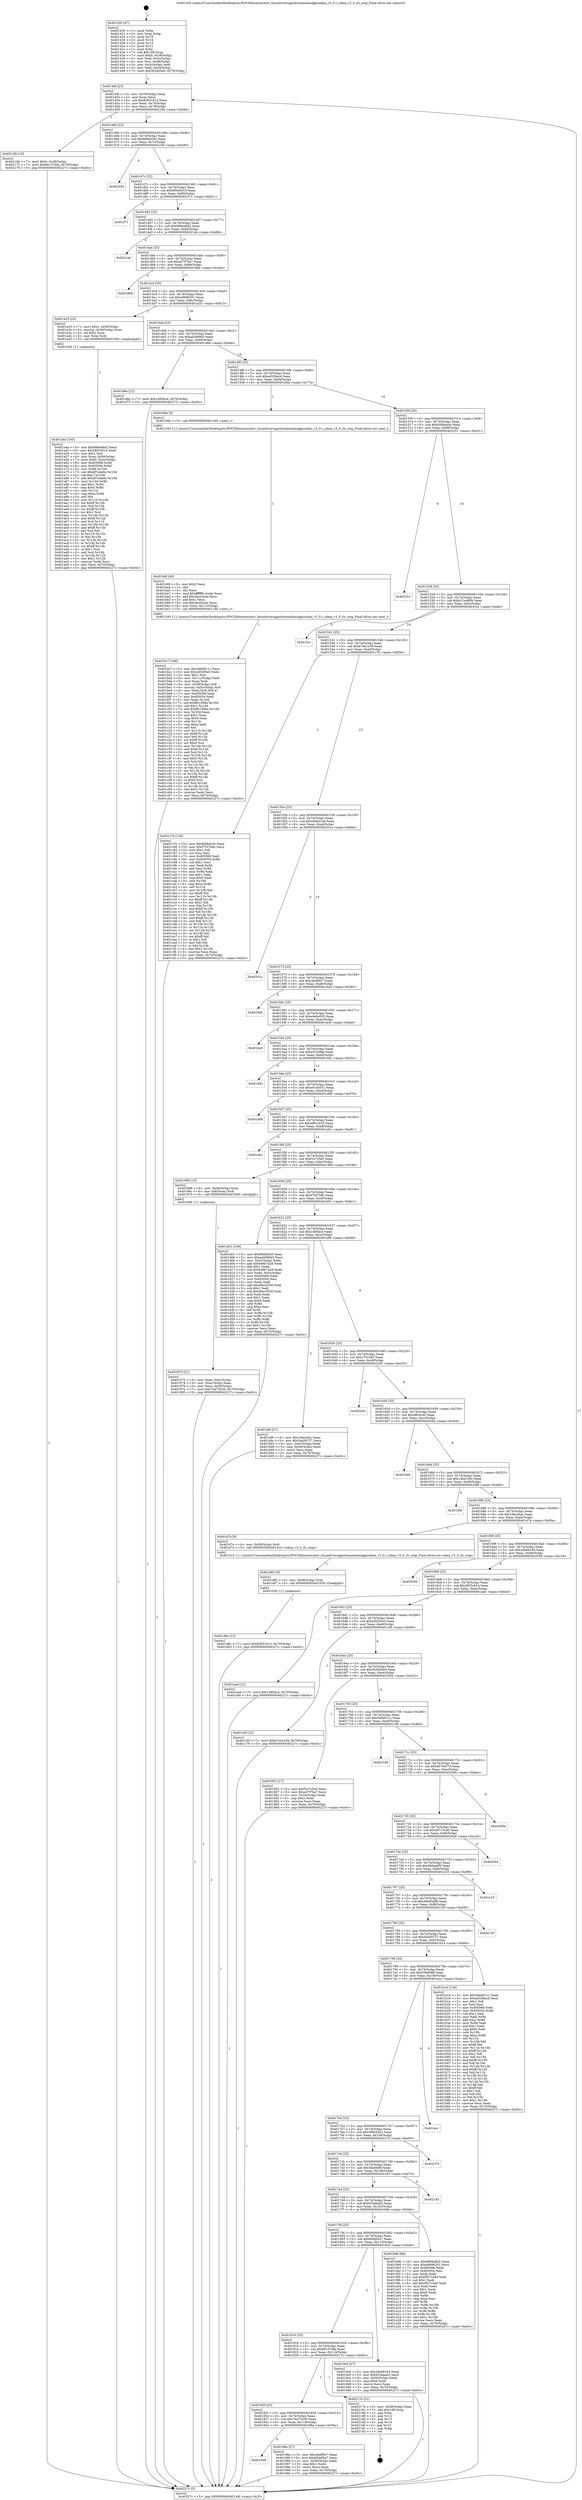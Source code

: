 digraph "0x401420" {
  label = "0x401420 (/mnt/c/Users/mathe/Desktop/tcc/POCII/binaries/extr_linuxdriversgpudrmamdamdgpusdma_v3_0.c_sdma_v3_0_rlc_stop_Final-ollvm.out::main(0))"
  labelloc = "t"
  node[shape=record]

  Entry [label="",width=0.3,height=0.3,shape=circle,fillcolor=black,style=filled]
  "0x40144f" [label="{
     0x40144f [23]\l
     | [instrs]\l
     &nbsp;&nbsp;0x40144f \<+3\>: mov -0x70(%rbp),%eax\l
     &nbsp;&nbsp;0x401452 \<+2\>: mov %eax,%ecx\l
     &nbsp;&nbsp;0x401454 \<+6\>: sub $0x82831612,%ecx\l
     &nbsp;&nbsp;0x40145a \<+3\>: mov %eax,-0x74(%rbp)\l
     &nbsp;&nbsp;0x40145d \<+3\>: mov %ecx,-0x78(%rbp)\l
     &nbsp;&nbsp;0x401460 \<+6\>: je 000000000040216b \<main+0xd4b\>\l
  }"]
  "0x40216b" [label="{
     0x40216b [19]\l
     | [instrs]\l
     &nbsp;&nbsp;0x40216b \<+7\>: movl $0x0,-0x38(%rbp)\l
     &nbsp;&nbsp;0x402172 \<+7\>: movl $0x66157bfa,-0x70(%rbp)\l
     &nbsp;&nbsp;0x402179 \<+5\>: jmp 000000000040227c \<main+0xe5c\>\l
  }"]
  "0x401466" [label="{
     0x401466 [22]\l
     | [instrs]\l
     &nbsp;&nbsp;0x401466 \<+5\>: jmp 000000000040146b \<main+0x4b\>\l
     &nbsp;&nbsp;0x40146b \<+3\>: mov -0x74(%rbp),%eax\l
     &nbsp;&nbsp;0x40146e \<+5\>: sub $0x8f48a545,%eax\l
     &nbsp;&nbsp;0x401473 \<+3\>: mov %eax,-0x7c(%rbp)\l
     &nbsp;&nbsp;0x401476 \<+6\>: je 0000000000402226 \<main+0xe06\>\l
  }"]
  Exit [label="",width=0.3,height=0.3,shape=circle,fillcolor=black,style=filled,peripheries=2]
  "0x402226" [label="{
     0x402226\l
  }", style=dashed]
  "0x40147c" [label="{
     0x40147c [22]\l
     | [instrs]\l
     &nbsp;&nbsp;0x40147c \<+5\>: jmp 0000000000401481 \<main+0x61\>\l
     &nbsp;&nbsp;0x401481 \<+3\>: mov -0x74(%rbp),%eax\l
     &nbsp;&nbsp;0x401484 \<+5\>: sub $0x900e6419,%eax\l
     &nbsp;&nbsp;0x401489 \<+3\>: mov %eax,-0x80(%rbp)\l
     &nbsp;&nbsp;0x40148c \<+6\>: je 0000000000401f71 \<main+0xb51\>\l
  }"]
  "0x401d8c" [label="{
     0x401d8c [12]\l
     | [instrs]\l
     &nbsp;&nbsp;0x401d8c \<+7\>: movl $0x82831612,-0x70(%rbp)\l
     &nbsp;&nbsp;0x401d93 \<+5\>: jmp 000000000040227c \<main+0xe5c\>\l
  }"]
  "0x401f71" [label="{
     0x401f71\l
  }", style=dashed]
  "0x401492" [label="{
     0x401492 [25]\l
     | [instrs]\l
     &nbsp;&nbsp;0x401492 \<+5\>: jmp 0000000000401497 \<main+0x77\>\l
     &nbsp;&nbsp;0x401497 \<+3\>: mov -0x74(%rbp),%eax\l
     &nbsp;&nbsp;0x40149a \<+5\>: sub $0x9984a8d2,%eax\l
     &nbsp;&nbsp;0x40149f \<+6\>: mov %eax,-0x84(%rbp)\l
     &nbsp;&nbsp;0x4014a5 \<+6\>: je 00000000004021ab \<main+0xd8b\>\l
  }"]
  "0x401d83" [label="{
     0x401d83 [9]\l
     | [instrs]\l
     &nbsp;&nbsp;0x401d83 \<+4\>: mov -0x58(%rbp),%rdi\l
     &nbsp;&nbsp;0x401d87 \<+5\>: call 0000000000401030 \<free@plt\>\l
     | [calls]\l
     &nbsp;&nbsp;0x401030 \{1\} (unknown)\l
  }"]
  "0x4021ab" [label="{
     0x4021ab\l
  }", style=dashed]
  "0x4014ab" [label="{
     0x4014ab [25]\l
     | [instrs]\l
     &nbsp;&nbsp;0x4014ab \<+5\>: jmp 00000000004014b0 \<main+0x90\>\l
     &nbsp;&nbsp;0x4014b0 \<+3\>: mov -0x74(%rbp),%eax\l
     &nbsp;&nbsp;0x4014b3 \<+5\>: sub $0xa37f7ba7,%eax\l
     &nbsp;&nbsp;0x4014b8 \<+6\>: mov %eax,-0x88(%rbp)\l
     &nbsp;&nbsp;0x4014be \<+6\>: je 000000000040186d \<main+0x44d\>\l
  }"]
  "0x401bc7" [label="{
     0x401bc7 [168]\l
     | [instrs]\l
     &nbsp;&nbsp;0x401bc7 \<+5\>: mov $0x3b8d011c,%ecx\l
     &nbsp;&nbsp;0x401bcc \<+5\>: mov $0x2d52f5e0,%edx\l
     &nbsp;&nbsp;0x401bd1 \<+3\>: mov $0x1,%sil\l
     &nbsp;&nbsp;0x401bd4 \<+6\>: mov -0x11c(%rbp),%edi\l
     &nbsp;&nbsp;0x401bda \<+3\>: imul %eax,%edi\l
     &nbsp;&nbsp;0x401bdd \<+4\>: mov -0x58(%rbp),%r8\l
     &nbsp;&nbsp;0x401be1 \<+4\>: movslq -0x5c(%rbp),%r9\l
     &nbsp;&nbsp;0x401be5 \<+4\>: mov %edi,(%r8,%r9,4)\l
     &nbsp;&nbsp;0x401be9 \<+7\>: mov 0x405068,%eax\l
     &nbsp;&nbsp;0x401bf0 \<+7\>: mov 0x405054,%edi\l
     &nbsp;&nbsp;0x401bf7 \<+3\>: mov %eax,%r10d\l
     &nbsp;&nbsp;0x401bfa \<+7\>: sub $0xffc1596a,%r10d\l
     &nbsp;&nbsp;0x401c01 \<+4\>: sub $0x1,%r10d\l
     &nbsp;&nbsp;0x401c05 \<+7\>: add $0xffc1596a,%r10d\l
     &nbsp;&nbsp;0x401c0c \<+4\>: imul %r10d,%eax\l
     &nbsp;&nbsp;0x401c10 \<+3\>: and $0x1,%eax\l
     &nbsp;&nbsp;0x401c13 \<+3\>: cmp $0x0,%eax\l
     &nbsp;&nbsp;0x401c16 \<+4\>: sete %r11b\l
     &nbsp;&nbsp;0x401c1a \<+3\>: cmp $0xa,%edi\l
     &nbsp;&nbsp;0x401c1d \<+3\>: setl %bl\l
     &nbsp;&nbsp;0x401c20 \<+3\>: mov %r11b,%r14b\l
     &nbsp;&nbsp;0x401c23 \<+4\>: xor $0xff,%r14b\l
     &nbsp;&nbsp;0x401c27 \<+3\>: mov %bl,%r15b\l
     &nbsp;&nbsp;0x401c2a \<+4\>: xor $0xff,%r15b\l
     &nbsp;&nbsp;0x401c2e \<+4\>: xor $0x0,%sil\l
     &nbsp;&nbsp;0x401c32 \<+3\>: mov %r14b,%r12b\l
     &nbsp;&nbsp;0x401c35 \<+4\>: and $0x0,%r12b\l
     &nbsp;&nbsp;0x401c39 \<+3\>: and %sil,%r11b\l
     &nbsp;&nbsp;0x401c3c \<+3\>: mov %r15b,%r13b\l
     &nbsp;&nbsp;0x401c3f \<+4\>: and $0x0,%r13b\l
     &nbsp;&nbsp;0x401c43 \<+3\>: and %sil,%bl\l
     &nbsp;&nbsp;0x401c46 \<+3\>: or %r11b,%r12b\l
     &nbsp;&nbsp;0x401c49 \<+3\>: or %bl,%r13b\l
     &nbsp;&nbsp;0x401c4c \<+3\>: xor %r13b,%r12b\l
     &nbsp;&nbsp;0x401c4f \<+3\>: or %r15b,%r14b\l
     &nbsp;&nbsp;0x401c52 \<+4\>: xor $0xff,%r14b\l
     &nbsp;&nbsp;0x401c56 \<+4\>: or $0x0,%sil\l
     &nbsp;&nbsp;0x401c5a \<+3\>: and %sil,%r14b\l
     &nbsp;&nbsp;0x401c5d \<+3\>: or %r14b,%r12b\l
     &nbsp;&nbsp;0x401c60 \<+4\>: test $0x1,%r12b\l
     &nbsp;&nbsp;0x401c64 \<+3\>: cmovne %edx,%ecx\l
     &nbsp;&nbsp;0x401c67 \<+3\>: mov %ecx,-0x70(%rbp)\l
     &nbsp;&nbsp;0x401c6a \<+5\>: jmp 000000000040227c \<main+0xe5c\>\l
  }"]
  "0x40186d" [label="{
     0x40186d\l
  }", style=dashed]
  "0x4014c4" [label="{
     0x4014c4 [25]\l
     | [instrs]\l
     &nbsp;&nbsp;0x4014c4 \<+5\>: jmp 00000000004014c9 \<main+0xa9\>\l
     &nbsp;&nbsp;0x4014c9 \<+3\>: mov -0x74(%rbp),%eax\l
     &nbsp;&nbsp;0x4014cc \<+5\>: sub $0xa9696201,%eax\l
     &nbsp;&nbsp;0x4014d1 \<+6\>: mov %eax,-0x8c(%rbp)\l
     &nbsp;&nbsp;0x4014d7 \<+6\>: je 0000000000401a33 \<main+0x613\>\l
  }"]
  "0x401b9f" [label="{
     0x401b9f [40]\l
     | [instrs]\l
     &nbsp;&nbsp;0x401b9f \<+5\>: mov $0x2,%ecx\l
     &nbsp;&nbsp;0x401ba4 \<+1\>: cltd\l
     &nbsp;&nbsp;0x401ba5 \<+2\>: idiv %ecx\l
     &nbsp;&nbsp;0x401ba7 \<+6\>: imul $0xfffffffe,%edx,%ecx\l
     &nbsp;&nbsp;0x401bad \<+6\>: add $0x3ece3a3a,%ecx\l
     &nbsp;&nbsp;0x401bb3 \<+3\>: add $0x1,%ecx\l
     &nbsp;&nbsp;0x401bb6 \<+6\>: sub $0x3ece3a3a,%ecx\l
     &nbsp;&nbsp;0x401bbc \<+6\>: mov %ecx,-0x11c(%rbp)\l
     &nbsp;&nbsp;0x401bc2 \<+5\>: call 0000000000401160 \<next_i\>\l
     | [calls]\l
     &nbsp;&nbsp;0x401160 \{1\} (/mnt/c/Users/mathe/Desktop/tcc/POCII/binaries/extr_linuxdriversgpudrmamdamdgpusdma_v3_0.c_sdma_v3_0_rlc_stop_Final-ollvm.out::next_i)\l
  }"]
  "0x401a33" [label="{
     0x401a33 [23]\l
     | [instrs]\l
     &nbsp;&nbsp;0x401a33 \<+7\>: movl $0x1,-0x50(%rbp)\l
     &nbsp;&nbsp;0x401a3a \<+4\>: movslq -0x50(%rbp),%rax\l
     &nbsp;&nbsp;0x401a3e \<+4\>: shl $0x2,%rax\l
     &nbsp;&nbsp;0x401a42 \<+3\>: mov %rax,%rdi\l
     &nbsp;&nbsp;0x401a45 \<+5\>: call 0000000000401050 \<malloc@plt\>\l
     | [calls]\l
     &nbsp;&nbsp;0x401050 \{1\} (unknown)\l
  }"]
  "0x4014dd" [label="{
     0x4014dd [25]\l
     | [instrs]\l
     &nbsp;&nbsp;0x4014dd \<+5\>: jmp 00000000004014e2 \<main+0xc2\>\l
     &nbsp;&nbsp;0x4014e2 \<+3\>: mov -0x74(%rbp),%eax\l
     &nbsp;&nbsp;0x4014e5 \<+5\>: sub $0xaa5069d3,%eax\l
     &nbsp;&nbsp;0x4014ea \<+6\>: mov %eax,-0x90(%rbp)\l
     &nbsp;&nbsp;0x4014f0 \<+6\>: je 0000000000401d6e \<main+0x94e\>\l
  }"]
  "0x401a4a" [label="{
     0x401a4a [163]\l
     | [instrs]\l
     &nbsp;&nbsp;0x401a4a \<+5\>: mov $0x9984a8d2,%ecx\l
     &nbsp;&nbsp;0x401a4f \<+5\>: mov $0x2855c614,%edx\l
     &nbsp;&nbsp;0x401a54 \<+3\>: mov $0x1,%sil\l
     &nbsp;&nbsp;0x401a57 \<+4\>: mov %rax,-0x58(%rbp)\l
     &nbsp;&nbsp;0x401a5b \<+7\>: movl $0x0,-0x5c(%rbp)\l
     &nbsp;&nbsp;0x401a62 \<+8\>: mov 0x405068,%r8d\l
     &nbsp;&nbsp;0x401a6a \<+8\>: mov 0x405054,%r9d\l
     &nbsp;&nbsp;0x401a72 \<+3\>: mov %r8d,%r10d\l
     &nbsp;&nbsp;0x401a75 \<+7\>: sub $0xdf7eda9e,%r10d\l
     &nbsp;&nbsp;0x401a7c \<+4\>: sub $0x1,%r10d\l
     &nbsp;&nbsp;0x401a80 \<+7\>: add $0xdf7eda9e,%r10d\l
     &nbsp;&nbsp;0x401a87 \<+4\>: imul %r10d,%r8d\l
     &nbsp;&nbsp;0x401a8b \<+4\>: and $0x1,%r8d\l
     &nbsp;&nbsp;0x401a8f \<+4\>: cmp $0x0,%r8d\l
     &nbsp;&nbsp;0x401a93 \<+4\>: sete %r11b\l
     &nbsp;&nbsp;0x401a97 \<+4\>: cmp $0xa,%r9d\l
     &nbsp;&nbsp;0x401a9b \<+3\>: setl %bl\l
     &nbsp;&nbsp;0x401a9e \<+3\>: mov %r11b,%r14b\l
     &nbsp;&nbsp;0x401aa1 \<+4\>: xor $0xff,%r14b\l
     &nbsp;&nbsp;0x401aa5 \<+3\>: mov %bl,%r15b\l
     &nbsp;&nbsp;0x401aa8 \<+4\>: xor $0xff,%r15b\l
     &nbsp;&nbsp;0x401aac \<+4\>: xor $0x1,%sil\l
     &nbsp;&nbsp;0x401ab0 \<+3\>: mov %r14b,%r12b\l
     &nbsp;&nbsp;0x401ab3 \<+4\>: and $0xff,%r12b\l
     &nbsp;&nbsp;0x401ab7 \<+3\>: and %sil,%r11b\l
     &nbsp;&nbsp;0x401aba \<+3\>: mov %r15b,%r13b\l
     &nbsp;&nbsp;0x401abd \<+4\>: and $0xff,%r13b\l
     &nbsp;&nbsp;0x401ac1 \<+3\>: and %sil,%bl\l
     &nbsp;&nbsp;0x401ac4 \<+3\>: or %r11b,%r12b\l
     &nbsp;&nbsp;0x401ac7 \<+3\>: or %bl,%r13b\l
     &nbsp;&nbsp;0x401aca \<+3\>: xor %r13b,%r12b\l
     &nbsp;&nbsp;0x401acd \<+3\>: or %r15b,%r14b\l
     &nbsp;&nbsp;0x401ad0 \<+4\>: xor $0xff,%r14b\l
     &nbsp;&nbsp;0x401ad4 \<+4\>: or $0x1,%sil\l
     &nbsp;&nbsp;0x401ad8 \<+3\>: and %sil,%r14b\l
     &nbsp;&nbsp;0x401adb \<+3\>: or %r14b,%r12b\l
     &nbsp;&nbsp;0x401ade \<+4\>: test $0x1,%r12b\l
     &nbsp;&nbsp;0x401ae2 \<+3\>: cmovne %edx,%ecx\l
     &nbsp;&nbsp;0x401ae5 \<+3\>: mov %ecx,-0x70(%rbp)\l
     &nbsp;&nbsp;0x401ae8 \<+5\>: jmp 000000000040227c \<main+0xe5c\>\l
  }"]
  "0x401d6e" [label="{
     0x401d6e [12]\l
     | [instrs]\l
     &nbsp;&nbsp;0x401d6e \<+7\>: movl $0x1495bc4,-0x70(%rbp)\l
     &nbsp;&nbsp;0x401d75 \<+5\>: jmp 000000000040227c \<main+0xe5c\>\l
  }"]
  "0x4014f6" [label="{
     0x4014f6 [25]\l
     | [instrs]\l
     &nbsp;&nbsp;0x4014f6 \<+5\>: jmp 00000000004014fb \<main+0xdb\>\l
     &nbsp;&nbsp;0x4014fb \<+3\>: mov -0x74(%rbp),%eax\l
     &nbsp;&nbsp;0x4014fe \<+5\>: sub $0xad328ecd,%eax\l
     &nbsp;&nbsp;0x401503 \<+6\>: mov %eax,-0x94(%rbp)\l
     &nbsp;&nbsp;0x401509 \<+6\>: je 0000000000401b9a \<main+0x77a\>\l
  }"]
  "0x401848" [label="{
     0x401848\l
  }", style=dashed]
  "0x401b9a" [label="{
     0x401b9a [5]\l
     | [instrs]\l
     &nbsp;&nbsp;0x401b9a \<+5\>: call 0000000000401160 \<next_i\>\l
     | [calls]\l
     &nbsp;&nbsp;0x401160 \{1\} (/mnt/c/Users/mathe/Desktop/tcc/POCII/binaries/extr_linuxdriversgpudrmamdamdgpusdma_v3_0.c_sdma_v3_0_rlc_stop_Final-ollvm.out::next_i)\l
  }"]
  "0x40150f" [label="{
     0x40150f [25]\l
     | [instrs]\l
     &nbsp;&nbsp;0x40150f \<+5\>: jmp 0000000000401514 \<main+0xf4\>\l
     &nbsp;&nbsp;0x401514 \<+3\>: mov -0x74(%rbp),%eax\l
     &nbsp;&nbsp;0x401517 \<+5\>: sub $0xb098a4da,%eax\l
     &nbsp;&nbsp;0x40151c \<+6\>: mov %eax,-0x98(%rbp)\l
     &nbsp;&nbsp;0x401522 \<+6\>: je 0000000000402251 \<main+0xe31\>\l
  }"]
  "0x40198a" [label="{
     0x40198a [27]\l
     | [instrs]\l
     &nbsp;&nbsp;0x40198a \<+5\>: mov $0xcbe8f9c7,%eax\l
     &nbsp;&nbsp;0x40198f \<+5\>: mov $0x65ddf2a7,%ecx\l
     &nbsp;&nbsp;0x401994 \<+3\>: mov -0x30(%rbp),%edx\l
     &nbsp;&nbsp;0x401997 \<+3\>: cmp $0x1,%edx\l
     &nbsp;&nbsp;0x40199a \<+3\>: cmovl %ecx,%eax\l
     &nbsp;&nbsp;0x40199d \<+3\>: mov %eax,-0x70(%rbp)\l
     &nbsp;&nbsp;0x4019a0 \<+5\>: jmp 000000000040227c \<main+0xe5c\>\l
  }"]
  "0x402251" [label="{
     0x402251\l
  }", style=dashed]
  "0x401528" [label="{
     0x401528 [25]\l
     | [instrs]\l
     &nbsp;&nbsp;0x401528 \<+5\>: jmp 000000000040152d \<main+0x10d\>\l
     &nbsp;&nbsp;0x40152d \<+3\>: mov -0x74(%rbp),%eax\l
     &nbsp;&nbsp;0x401530 \<+5\>: sub $0xb11ed80b,%eax\l
     &nbsp;&nbsp;0x401535 \<+6\>: mov %eax,-0x9c(%rbp)\l
     &nbsp;&nbsp;0x40153b \<+6\>: je 0000000000401f1e \<main+0xafe\>\l
  }"]
  "0x40182f" [label="{
     0x40182f [25]\l
     | [instrs]\l
     &nbsp;&nbsp;0x40182f \<+5\>: jmp 0000000000401834 \<main+0x414\>\l
     &nbsp;&nbsp;0x401834 \<+3\>: mov -0x74(%rbp),%eax\l
     &nbsp;&nbsp;0x401837 \<+5\>: sub $0x7bd75430,%eax\l
     &nbsp;&nbsp;0x40183c \<+6\>: mov %eax,-0x118(%rbp)\l
     &nbsp;&nbsp;0x401842 \<+6\>: je 000000000040198a \<main+0x56a\>\l
  }"]
  "0x401f1e" [label="{
     0x401f1e\l
  }", style=dashed]
  "0x401541" [label="{
     0x401541 [25]\l
     | [instrs]\l
     &nbsp;&nbsp;0x401541 \<+5\>: jmp 0000000000401546 \<main+0x126\>\l
     &nbsp;&nbsp;0x401546 \<+3\>: mov -0x74(%rbp),%eax\l
     &nbsp;&nbsp;0x401549 \<+5\>: sub $0xb7ee1e39,%eax\l
     &nbsp;&nbsp;0x40154e \<+6\>: mov %eax,-0xa0(%rbp)\l
     &nbsp;&nbsp;0x401554 \<+6\>: je 0000000000401c7b \<main+0x85b\>\l
  }"]
  "0x40217e" [label="{
     0x40217e [21]\l
     | [instrs]\l
     &nbsp;&nbsp;0x40217e \<+3\>: mov -0x38(%rbp),%eax\l
     &nbsp;&nbsp;0x402181 \<+7\>: add $0x108,%rsp\l
     &nbsp;&nbsp;0x402188 \<+1\>: pop %rbx\l
     &nbsp;&nbsp;0x402189 \<+2\>: pop %r12\l
     &nbsp;&nbsp;0x40218b \<+2\>: pop %r13\l
     &nbsp;&nbsp;0x40218d \<+2\>: pop %r14\l
     &nbsp;&nbsp;0x40218f \<+2\>: pop %r15\l
     &nbsp;&nbsp;0x402191 \<+1\>: pop %rbp\l
     &nbsp;&nbsp;0x402192 \<+1\>: ret\l
  }"]
  "0x401c7b" [label="{
     0x401c7b [134]\l
     | [instrs]\l
     &nbsp;&nbsp;0x401c7b \<+5\>: mov $0x8f48a545,%eax\l
     &nbsp;&nbsp;0x401c80 \<+5\>: mov $0xf7557b8c,%ecx\l
     &nbsp;&nbsp;0x401c85 \<+2\>: mov $0x1,%dl\l
     &nbsp;&nbsp;0x401c87 \<+2\>: xor %esi,%esi\l
     &nbsp;&nbsp;0x401c89 \<+7\>: mov 0x405068,%edi\l
     &nbsp;&nbsp;0x401c90 \<+8\>: mov 0x405054,%r8d\l
     &nbsp;&nbsp;0x401c98 \<+3\>: sub $0x1,%esi\l
     &nbsp;&nbsp;0x401c9b \<+3\>: mov %edi,%r9d\l
     &nbsp;&nbsp;0x401c9e \<+3\>: add %esi,%r9d\l
     &nbsp;&nbsp;0x401ca1 \<+4\>: imul %r9d,%edi\l
     &nbsp;&nbsp;0x401ca5 \<+3\>: and $0x1,%edi\l
     &nbsp;&nbsp;0x401ca8 \<+3\>: cmp $0x0,%edi\l
     &nbsp;&nbsp;0x401cab \<+4\>: sete %r10b\l
     &nbsp;&nbsp;0x401caf \<+4\>: cmp $0xa,%r8d\l
     &nbsp;&nbsp;0x401cb3 \<+4\>: setl %r11b\l
     &nbsp;&nbsp;0x401cb7 \<+3\>: mov %r10b,%bl\l
     &nbsp;&nbsp;0x401cba \<+3\>: xor $0xff,%bl\l
     &nbsp;&nbsp;0x401cbd \<+3\>: mov %r11b,%r14b\l
     &nbsp;&nbsp;0x401cc0 \<+4\>: xor $0xff,%r14b\l
     &nbsp;&nbsp;0x401cc4 \<+3\>: xor $0x1,%dl\l
     &nbsp;&nbsp;0x401cc7 \<+3\>: mov %bl,%r15b\l
     &nbsp;&nbsp;0x401cca \<+4\>: and $0xff,%r15b\l
     &nbsp;&nbsp;0x401cce \<+3\>: and %dl,%r10b\l
     &nbsp;&nbsp;0x401cd1 \<+3\>: mov %r14b,%r12b\l
     &nbsp;&nbsp;0x401cd4 \<+4\>: and $0xff,%r12b\l
     &nbsp;&nbsp;0x401cd8 \<+3\>: and %dl,%r11b\l
     &nbsp;&nbsp;0x401cdb \<+3\>: or %r10b,%r15b\l
     &nbsp;&nbsp;0x401cde \<+3\>: or %r11b,%r12b\l
     &nbsp;&nbsp;0x401ce1 \<+3\>: xor %r12b,%r15b\l
     &nbsp;&nbsp;0x401ce4 \<+3\>: or %r14b,%bl\l
     &nbsp;&nbsp;0x401ce7 \<+3\>: xor $0xff,%bl\l
     &nbsp;&nbsp;0x401cea \<+3\>: or $0x1,%dl\l
     &nbsp;&nbsp;0x401ced \<+2\>: and %dl,%bl\l
     &nbsp;&nbsp;0x401cef \<+3\>: or %bl,%r15b\l
     &nbsp;&nbsp;0x401cf2 \<+4\>: test $0x1,%r15b\l
     &nbsp;&nbsp;0x401cf6 \<+3\>: cmovne %ecx,%eax\l
     &nbsp;&nbsp;0x401cf9 \<+3\>: mov %eax,-0x70(%rbp)\l
     &nbsp;&nbsp;0x401cfc \<+5\>: jmp 000000000040227c \<main+0xe5c\>\l
  }"]
  "0x40155a" [label="{
     0x40155a [25]\l
     | [instrs]\l
     &nbsp;&nbsp;0x40155a \<+5\>: jmp 000000000040155f \<main+0x13f\>\l
     &nbsp;&nbsp;0x40155f \<+3\>: mov -0x74(%rbp),%eax\l
     &nbsp;&nbsp;0x401562 \<+5\>: sub $0xcbde01ad,%eax\l
     &nbsp;&nbsp;0x401567 \<+6\>: mov %eax,-0xa4(%rbp)\l
     &nbsp;&nbsp;0x40156d \<+6\>: je 000000000040201a \<main+0xbfa\>\l
  }"]
  "0x401816" [label="{
     0x401816 [25]\l
     | [instrs]\l
     &nbsp;&nbsp;0x401816 \<+5\>: jmp 000000000040181b \<main+0x3fb\>\l
     &nbsp;&nbsp;0x40181b \<+3\>: mov -0x74(%rbp),%eax\l
     &nbsp;&nbsp;0x40181e \<+5\>: sub $0x66157bfa,%eax\l
     &nbsp;&nbsp;0x401823 \<+6\>: mov %eax,-0x114(%rbp)\l
     &nbsp;&nbsp;0x401829 \<+6\>: je 000000000040217e \<main+0xd5e\>\l
  }"]
  "0x40201a" [label="{
     0x40201a\l
  }", style=dashed]
  "0x401573" [label="{
     0x401573 [25]\l
     | [instrs]\l
     &nbsp;&nbsp;0x401573 \<+5\>: jmp 0000000000401578 \<main+0x158\>\l
     &nbsp;&nbsp;0x401578 \<+3\>: mov -0x74(%rbp),%eax\l
     &nbsp;&nbsp;0x40157b \<+5\>: sub $0xcbe8f9c7,%eax\l
     &nbsp;&nbsp;0x401580 \<+6\>: mov %eax,-0xa8(%rbp)\l
     &nbsp;&nbsp;0x401586 \<+6\>: je 00000000004019a5 \<main+0x585\>\l
  }"]
  "0x4019c0" [label="{
     0x4019c0 [27]\l
     | [instrs]\l
     &nbsp;&nbsp;0x4019c0 \<+5\>: mov $0x26e69164,%eax\l
     &nbsp;&nbsp;0x4019c5 \<+5\>: mov $0x633aba02,%ecx\l
     &nbsp;&nbsp;0x4019ca \<+3\>: mov -0x30(%rbp),%edx\l
     &nbsp;&nbsp;0x4019cd \<+3\>: cmp $0x0,%edx\l
     &nbsp;&nbsp;0x4019d0 \<+3\>: cmove %ecx,%eax\l
     &nbsp;&nbsp;0x4019d3 \<+3\>: mov %eax,-0x70(%rbp)\l
     &nbsp;&nbsp;0x4019d6 \<+5\>: jmp 000000000040227c \<main+0xe5c\>\l
  }"]
  "0x4019a5" [label="{
     0x4019a5\l
  }", style=dashed]
  "0x40158c" [label="{
     0x40158c [25]\l
     | [instrs]\l
     &nbsp;&nbsp;0x40158c \<+5\>: jmp 0000000000401591 \<main+0x171\>\l
     &nbsp;&nbsp;0x401591 \<+3\>: mov -0x74(%rbp),%eax\l
     &nbsp;&nbsp;0x401594 \<+5\>: sub $0xe4e6a525,%eax\l
     &nbsp;&nbsp;0x401599 \<+6\>: mov %eax,-0xac(%rbp)\l
     &nbsp;&nbsp;0x40159f \<+6\>: je 0000000000401dc6 \<main+0x9a6\>\l
  }"]
  "0x4017fd" [label="{
     0x4017fd [25]\l
     | [instrs]\l
     &nbsp;&nbsp;0x4017fd \<+5\>: jmp 0000000000401802 \<main+0x3e2\>\l
     &nbsp;&nbsp;0x401802 \<+3\>: mov -0x74(%rbp),%eax\l
     &nbsp;&nbsp;0x401805 \<+5\>: sub $0x65ddf2a7,%eax\l
     &nbsp;&nbsp;0x40180a \<+6\>: mov %eax,-0x110(%rbp)\l
     &nbsp;&nbsp;0x401810 \<+6\>: je 00000000004019c0 \<main+0x5a0\>\l
  }"]
  "0x401dc6" [label="{
     0x401dc6\l
  }", style=dashed]
  "0x4015a5" [label="{
     0x4015a5 [25]\l
     | [instrs]\l
     &nbsp;&nbsp;0x4015a5 \<+5\>: jmp 00000000004015aa \<main+0x18a\>\l
     &nbsp;&nbsp;0x4015aa \<+3\>: mov -0x74(%rbp),%eax\l
     &nbsp;&nbsp;0x4015ad \<+5\>: sub $0xe5233fab,%eax\l
     &nbsp;&nbsp;0x4015b2 \<+6\>: mov %eax,-0xb0(%rbp)\l
     &nbsp;&nbsp;0x4015b8 \<+6\>: je 000000000040195c \<main+0x53c\>\l
  }"]
  "0x4019db" [label="{
     0x4019db [88]\l
     | [instrs]\l
     &nbsp;&nbsp;0x4019db \<+5\>: mov $0x9984a8d2,%eax\l
     &nbsp;&nbsp;0x4019e0 \<+5\>: mov $0xa9696201,%ecx\l
     &nbsp;&nbsp;0x4019e5 \<+7\>: mov 0x405068,%edx\l
     &nbsp;&nbsp;0x4019ec \<+7\>: mov 0x405054,%esi\l
     &nbsp;&nbsp;0x4019f3 \<+2\>: mov %edx,%edi\l
     &nbsp;&nbsp;0x4019f5 \<+6\>: sub $0x9f27c440,%edi\l
     &nbsp;&nbsp;0x4019fb \<+3\>: sub $0x1,%edi\l
     &nbsp;&nbsp;0x4019fe \<+6\>: add $0x9f27c440,%edi\l
     &nbsp;&nbsp;0x401a04 \<+3\>: imul %edi,%edx\l
     &nbsp;&nbsp;0x401a07 \<+3\>: and $0x1,%edx\l
     &nbsp;&nbsp;0x401a0a \<+3\>: cmp $0x0,%edx\l
     &nbsp;&nbsp;0x401a0d \<+4\>: sete %r8b\l
     &nbsp;&nbsp;0x401a11 \<+3\>: cmp $0xa,%esi\l
     &nbsp;&nbsp;0x401a14 \<+4\>: setl %r9b\l
     &nbsp;&nbsp;0x401a18 \<+3\>: mov %r8b,%r10b\l
     &nbsp;&nbsp;0x401a1b \<+3\>: and %r9b,%r10b\l
     &nbsp;&nbsp;0x401a1e \<+3\>: xor %r9b,%r8b\l
     &nbsp;&nbsp;0x401a21 \<+3\>: or %r8b,%r10b\l
     &nbsp;&nbsp;0x401a24 \<+4\>: test $0x1,%r10b\l
     &nbsp;&nbsp;0x401a28 \<+3\>: cmovne %ecx,%eax\l
     &nbsp;&nbsp;0x401a2b \<+3\>: mov %eax,-0x70(%rbp)\l
     &nbsp;&nbsp;0x401a2e \<+5\>: jmp 000000000040227c \<main+0xe5c\>\l
  }"]
  "0x40195c" [label="{
     0x40195c\l
  }", style=dashed]
  "0x4015be" [label="{
     0x4015be [25]\l
     | [instrs]\l
     &nbsp;&nbsp;0x4015be \<+5\>: jmp 00000000004015c3 \<main+0x1a3\>\l
     &nbsp;&nbsp;0x4015c3 \<+3\>: mov -0x74(%rbp),%eax\l
     &nbsp;&nbsp;0x4015c6 \<+5\>: sub $0xe61e0551,%eax\l
     &nbsp;&nbsp;0x4015cb \<+6\>: mov %eax,-0xb4(%rbp)\l
     &nbsp;&nbsp;0x4015d1 \<+6\>: je 0000000000401d98 \<main+0x978\>\l
  }"]
  "0x4017e4" [label="{
     0x4017e4 [25]\l
     | [instrs]\l
     &nbsp;&nbsp;0x4017e4 \<+5\>: jmp 00000000004017e9 \<main+0x3c9\>\l
     &nbsp;&nbsp;0x4017e9 \<+3\>: mov -0x74(%rbp),%eax\l
     &nbsp;&nbsp;0x4017ec \<+5\>: sub $0x633aba02,%eax\l
     &nbsp;&nbsp;0x4017f1 \<+6\>: mov %eax,-0x10c(%rbp)\l
     &nbsp;&nbsp;0x4017f7 \<+6\>: je 00000000004019db \<main+0x5bb\>\l
  }"]
  "0x401d98" [label="{
     0x401d98\l
  }", style=dashed]
  "0x4015d7" [label="{
     0x4015d7 [25]\l
     | [instrs]\l
     &nbsp;&nbsp;0x4015d7 \<+5\>: jmp 00000000004015dc \<main+0x1bc\>\l
     &nbsp;&nbsp;0x4015dc \<+3\>: mov -0x74(%rbp),%eax\l
     &nbsp;&nbsp;0x4015df \<+5\>: sub $0xe981c016,%eax\l
     &nbsp;&nbsp;0x4015e4 \<+6\>: mov %eax,-0xb8(%rbp)\l
     &nbsp;&nbsp;0x4015ea \<+6\>: je 0000000000401eb1 \<main+0xa91\>\l
  }"]
  "0x402193" [label="{
     0x402193\l
  }", style=dashed]
  "0x401eb1" [label="{
     0x401eb1\l
  }", style=dashed]
  "0x4015f0" [label="{
     0x4015f0 [25]\l
     | [instrs]\l
     &nbsp;&nbsp;0x4015f0 \<+5\>: jmp 00000000004015f5 \<main+0x1d5\>\l
     &nbsp;&nbsp;0x4015f5 \<+3\>: mov -0x74(%rbp),%eax\l
     &nbsp;&nbsp;0x4015f8 \<+5\>: sub $0xf1e7c5e3,%eax\l
     &nbsp;&nbsp;0x4015fd \<+6\>: mov %eax,-0xbc(%rbp)\l
     &nbsp;&nbsp;0x401603 \<+6\>: je 0000000000401968 \<main+0x548\>\l
  }"]
  "0x4017cb" [label="{
     0x4017cb [25]\l
     | [instrs]\l
     &nbsp;&nbsp;0x4017cb \<+5\>: jmp 00000000004017d0 \<main+0x3b0\>\l
     &nbsp;&nbsp;0x4017d0 \<+3\>: mov -0x74(%rbp),%eax\l
     &nbsp;&nbsp;0x4017d3 \<+5\>: sub $0x5fa4f468,%eax\l
     &nbsp;&nbsp;0x4017d8 \<+6\>: mov %eax,-0x108(%rbp)\l
     &nbsp;&nbsp;0x4017de \<+6\>: je 0000000000402193 \<main+0xd73\>\l
  }"]
  "0x401968" [label="{
     0x401968 [13]\l
     | [instrs]\l
     &nbsp;&nbsp;0x401968 \<+4\>: mov -0x48(%rbp),%rax\l
     &nbsp;&nbsp;0x40196c \<+4\>: mov 0x8(%rax),%rdi\l
     &nbsp;&nbsp;0x401970 \<+5\>: call 0000000000401060 \<atoi@plt\>\l
     | [calls]\l
     &nbsp;&nbsp;0x401060 \{1\} (unknown)\l
  }"]
  "0x401609" [label="{
     0x401609 [25]\l
     | [instrs]\l
     &nbsp;&nbsp;0x401609 \<+5\>: jmp 000000000040160e \<main+0x1ee\>\l
     &nbsp;&nbsp;0x40160e \<+3\>: mov -0x74(%rbp),%eax\l
     &nbsp;&nbsp;0x401611 \<+5\>: sub $0xf7557b8c,%eax\l
     &nbsp;&nbsp;0x401616 \<+6\>: mov %eax,-0xc0(%rbp)\l
     &nbsp;&nbsp;0x40161c \<+6\>: je 0000000000401d01 \<main+0x8e1\>\l
  }"]
  "0x402270" [label="{
     0x402270\l
  }", style=dashed]
  "0x401d01" [label="{
     0x401d01 [109]\l
     | [instrs]\l
     &nbsp;&nbsp;0x401d01 \<+5\>: mov $0x8f48a545,%eax\l
     &nbsp;&nbsp;0x401d06 \<+5\>: mov $0xaa5069d3,%ecx\l
     &nbsp;&nbsp;0x401d0b \<+3\>: mov -0x5c(%rbp),%edx\l
     &nbsp;&nbsp;0x401d0e \<+6\>: add $0x649b7a28,%edx\l
     &nbsp;&nbsp;0x401d14 \<+3\>: add $0x1,%edx\l
     &nbsp;&nbsp;0x401d17 \<+6\>: sub $0x649b7a28,%edx\l
     &nbsp;&nbsp;0x401d1d \<+3\>: mov %edx,-0x5c(%rbp)\l
     &nbsp;&nbsp;0x401d20 \<+7\>: mov 0x405068,%edx\l
     &nbsp;&nbsp;0x401d27 \<+7\>: mov 0x405054,%esi\l
     &nbsp;&nbsp;0x401d2e \<+2\>: mov %edx,%edi\l
     &nbsp;&nbsp;0x401d30 \<+6\>: add $0xd9ec5530,%edi\l
     &nbsp;&nbsp;0x401d36 \<+3\>: sub $0x1,%edi\l
     &nbsp;&nbsp;0x401d39 \<+6\>: sub $0xd9ec5530,%edi\l
     &nbsp;&nbsp;0x401d3f \<+3\>: imul %edi,%edx\l
     &nbsp;&nbsp;0x401d42 \<+3\>: and $0x1,%edx\l
     &nbsp;&nbsp;0x401d45 \<+3\>: cmp $0x0,%edx\l
     &nbsp;&nbsp;0x401d48 \<+4\>: sete %r8b\l
     &nbsp;&nbsp;0x401d4c \<+3\>: cmp $0xa,%esi\l
     &nbsp;&nbsp;0x401d4f \<+4\>: setl %r9b\l
     &nbsp;&nbsp;0x401d53 \<+3\>: mov %r8b,%r10b\l
     &nbsp;&nbsp;0x401d56 \<+3\>: and %r9b,%r10b\l
     &nbsp;&nbsp;0x401d59 \<+3\>: xor %r9b,%r8b\l
     &nbsp;&nbsp;0x401d5c \<+3\>: or %r8b,%r10b\l
     &nbsp;&nbsp;0x401d5f \<+4\>: test $0x1,%r10b\l
     &nbsp;&nbsp;0x401d63 \<+3\>: cmovne %ecx,%eax\l
     &nbsp;&nbsp;0x401d66 \<+3\>: mov %eax,-0x70(%rbp)\l
     &nbsp;&nbsp;0x401d69 \<+5\>: jmp 000000000040227c \<main+0xe5c\>\l
  }"]
  "0x401622" [label="{
     0x401622 [25]\l
     | [instrs]\l
     &nbsp;&nbsp;0x401622 \<+5\>: jmp 0000000000401627 \<main+0x207\>\l
     &nbsp;&nbsp;0x401627 \<+3\>: mov -0x74(%rbp),%eax\l
     &nbsp;&nbsp;0x40162a \<+5\>: sub $0x1495bc4,%eax\l
     &nbsp;&nbsp;0x40162f \<+6\>: mov %eax,-0xc4(%rbp)\l
     &nbsp;&nbsp;0x401635 \<+6\>: je 0000000000401af9 \<main+0x6d9\>\l
  }"]
  "0x4017b2" [label="{
     0x4017b2 [25]\l
     | [instrs]\l
     &nbsp;&nbsp;0x4017b2 \<+5\>: jmp 00000000004017b7 \<main+0x397\>\l
     &nbsp;&nbsp;0x4017b7 \<+3\>: mov -0x74(%rbp),%eax\l
     &nbsp;&nbsp;0x4017ba \<+5\>: sub $0x5992642c,%eax\l
     &nbsp;&nbsp;0x4017bf \<+6\>: mov %eax,-0x104(%rbp)\l
     &nbsp;&nbsp;0x4017c5 \<+6\>: je 0000000000402270 \<main+0xe50\>\l
  }"]
  "0x401af9" [label="{
     0x401af9 [27]\l
     | [instrs]\l
     &nbsp;&nbsp;0x401af9 \<+5\>: mov $0x19ace5ac,%eax\l
     &nbsp;&nbsp;0x401afe \<+5\>: mov $0x54a59727,%ecx\l
     &nbsp;&nbsp;0x401b03 \<+3\>: mov -0x5c(%rbp),%edx\l
     &nbsp;&nbsp;0x401b06 \<+3\>: cmp -0x50(%rbp),%edx\l
     &nbsp;&nbsp;0x401b09 \<+3\>: cmovl %ecx,%eax\l
     &nbsp;&nbsp;0x401b0c \<+3\>: mov %eax,-0x70(%rbp)\l
     &nbsp;&nbsp;0x401b0f \<+5\>: jmp 000000000040227c \<main+0xe5c\>\l
  }"]
  "0x40163b" [label="{
     0x40163b [25]\l
     | [instrs]\l
     &nbsp;&nbsp;0x40163b \<+5\>: jmp 0000000000401640 \<main+0x220\>\l
     &nbsp;&nbsp;0x401640 \<+3\>: mov -0x74(%rbp),%eax\l
     &nbsp;&nbsp;0x401643 \<+5\>: sub $0x27018d3,%eax\l
     &nbsp;&nbsp;0x401648 \<+6\>: mov %eax,-0xc8(%rbp)\l
     &nbsp;&nbsp;0x40164e \<+6\>: je 0000000000402245 \<main+0xe25\>\l
  }"]
  "0x401ecc" [label="{
     0x401ecc\l
  }", style=dashed]
  "0x402245" [label="{
     0x402245\l
  }", style=dashed]
  "0x401654" [label="{
     0x401654 [25]\l
     | [instrs]\l
     &nbsp;&nbsp;0x401654 \<+5\>: jmp 0000000000401659 \<main+0x239\>\l
     &nbsp;&nbsp;0x401659 \<+3\>: mov -0x74(%rbp),%eax\l
     &nbsp;&nbsp;0x40165c \<+5\>: sub $0xd804cd2,%eax\l
     &nbsp;&nbsp;0x401661 \<+6\>: mov %eax,-0xcc(%rbp)\l
     &nbsp;&nbsp;0x401667 \<+6\>: je 00000000004020d4 \<main+0xcb4\>\l
  }"]
  "0x401799" [label="{
     0x401799 [25]\l
     | [instrs]\l
     &nbsp;&nbsp;0x401799 \<+5\>: jmp 000000000040179e \<main+0x37e\>\l
     &nbsp;&nbsp;0x40179e \<+3\>: mov -0x74(%rbp),%eax\l
     &nbsp;&nbsp;0x4017a1 \<+5\>: sub $0x55fef088,%eax\l
     &nbsp;&nbsp;0x4017a6 \<+6\>: mov %eax,-0x100(%rbp)\l
     &nbsp;&nbsp;0x4017ac \<+6\>: je 0000000000401ecc \<main+0xaac\>\l
  }"]
  "0x4020d4" [label="{
     0x4020d4\l
  }", style=dashed]
  "0x40166d" [label="{
     0x40166d [25]\l
     | [instrs]\l
     &nbsp;&nbsp;0x40166d \<+5\>: jmp 0000000000401672 \<main+0x252\>\l
     &nbsp;&nbsp;0x401672 \<+3\>: mov -0x74(%rbp),%eax\l
     &nbsp;&nbsp;0x401675 \<+5\>: sub $0x14be150c,%eax\l
     &nbsp;&nbsp;0x40167a \<+6\>: mov %eax,-0xd0(%rbp)\l
     &nbsp;&nbsp;0x401680 \<+6\>: je 00000000004018fd \<main+0x4dd\>\l
  }"]
  "0x401b14" [label="{
     0x401b14 [134]\l
     | [instrs]\l
     &nbsp;&nbsp;0x401b14 \<+5\>: mov $0x3b8d011c,%eax\l
     &nbsp;&nbsp;0x401b19 \<+5\>: mov $0xad328ecd,%ecx\l
     &nbsp;&nbsp;0x401b1e \<+2\>: mov $0x1,%dl\l
     &nbsp;&nbsp;0x401b20 \<+2\>: xor %esi,%esi\l
     &nbsp;&nbsp;0x401b22 \<+7\>: mov 0x405068,%edi\l
     &nbsp;&nbsp;0x401b29 \<+8\>: mov 0x405054,%r8d\l
     &nbsp;&nbsp;0x401b31 \<+3\>: sub $0x1,%esi\l
     &nbsp;&nbsp;0x401b34 \<+3\>: mov %edi,%r9d\l
     &nbsp;&nbsp;0x401b37 \<+3\>: add %esi,%r9d\l
     &nbsp;&nbsp;0x401b3a \<+4\>: imul %r9d,%edi\l
     &nbsp;&nbsp;0x401b3e \<+3\>: and $0x1,%edi\l
     &nbsp;&nbsp;0x401b41 \<+3\>: cmp $0x0,%edi\l
     &nbsp;&nbsp;0x401b44 \<+4\>: sete %r10b\l
     &nbsp;&nbsp;0x401b48 \<+4\>: cmp $0xa,%r8d\l
     &nbsp;&nbsp;0x401b4c \<+4\>: setl %r11b\l
     &nbsp;&nbsp;0x401b50 \<+3\>: mov %r10b,%bl\l
     &nbsp;&nbsp;0x401b53 \<+3\>: xor $0xff,%bl\l
     &nbsp;&nbsp;0x401b56 \<+3\>: mov %r11b,%r14b\l
     &nbsp;&nbsp;0x401b59 \<+4\>: xor $0xff,%r14b\l
     &nbsp;&nbsp;0x401b5d \<+3\>: xor $0x1,%dl\l
     &nbsp;&nbsp;0x401b60 \<+3\>: mov %bl,%r15b\l
     &nbsp;&nbsp;0x401b63 \<+4\>: and $0xff,%r15b\l
     &nbsp;&nbsp;0x401b67 \<+3\>: and %dl,%r10b\l
     &nbsp;&nbsp;0x401b6a \<+3\>: mov %r14b,%r12b\l
     &nbsp;&nbsp;0x401b6d \<+4\>: and $0xff,%r12b\l
     &nbsp;&nbsp;0x401b71 \<+3\>: and %dl,%r11b\l
     &nbsp;&nbsp;0x401b74 \<+3\>: or %r10b,%r15b\l
     &nbsp;&nbsp;0x401b77 \<+3\>: or %r11b,%r12b\l
     &nbsp;&nbsp;0x401b7a \<+3\>: xor %r12b,%r15b\l
     &nbsp;&nbsp;0x401b7d \<+3\>: or %r14b,%bl\l
     &nbsp;&nbsp;0x401b80 \<+3\>: xor $0xff,%bl\l
     &nbsp;&nbsp;0x401b83 \<+3\>: or $0x1,%dl\l
     &nbsp;&nbsp;0x401b86 \<+2\>: and %dl,%bl\l
     &nbsp;&nbsp;0x401b88 \<+3\>: or %bl,%r15b\l
     &nbsp;&nbsp;0x401b8b \<+4\>: test $0x1,%r15b\l
     &nbsp;&nbsp;0x401b8f \<+3\>: cmovne %ecx,%eax\l
     &nbsp;&nbsp;0x401b92 \<+3\>: mov %eax,-0x70(%rbp)\l
     &nbsp;&nbsp;0x401b95 \<+5\>: jmp 000000000040227c \<main+0xe5c\>\l
  }"]
  "0x4018fd" [label="{
     0x4018fd\l
  }", style=dashed]
  "0x401686" [label="{
     0x401686 [25]\l
     | [instrs]\l
     &nbsp;&nbsp;0x401686 \<+5\>: jmp 000000000040168b \<main+0x26b\>\l
     &nbsp;&nbsp;0x40168b \<+3\>: mov -0x74(%rbp),%eax\l
     &nbsp;&nbsp;0x40168e \<+5\>: sub $0x19ace5ac,%eax\l
     &nbsp;&nbsp;0x401693 \<+6\>: mov %eax,-0xd4(%rbp)\l
     &nbsp;&nbsp;0x401699 \<+6\>: je 0000000000401d7a \<main+0x95a\>\l
  }"]
  "0x401780" [label="{
     0x401780 [25]\l
     | [instrs]\l
     &nbsp;&nbsp;0x401780 \<+5\>: jmp 0000000000401785 \<main+0x365\>\l
     &nbsp;&nbsp;0x401785 \<+3\>: mov -0x74(%rbp),%eax\l
     &nbsp;&nbsp;0x401788 \<+5\>: sub $0x54a59727,%eax\l
     &nbsp;&nbsp;0x40178d \<+6\>: mov %eax,-0xfc(%rbp)\l
     &nbsp;&nbsp;0x401793 \<+6\>: je 0000000000401b14 \<main+0x6f4\>\l
  }"]
  "0x401d7a" [label="{
     0x401d7a [9]\l
     | [instrs]\l
     &nbsp;&nbsp;0x401d7a \<+4\>: mov -0x58(%rbp),%rdi\l
     &nbsp;&nbsp;0x401d7e \<+5\>: call 0000000000401410 \<sdma_v3_0_rlc_stop\>\l
     | [calls]\l
     &nbsp;&nbsp;0x401410 \{1\} (/mnt/c/Users/mathe/Desktop/tcc/POCII/binaries/extr_linuxdriversgpudrmamdamdgpusdma_v3_0.c_sdma_v3_0_rlc_stop_Final-ollvm.out::sdma_v3_0_rlc_stop)\l
  }"]
  "0x40169f" [label="{
     0x40169f [25]\l
     | [instrs]\l
     &nbsp;&nbsp;0x40169f \<+5\>: jmp 00000000004016a4 \<main+0x284\>\l
     &nbsp;&nbsp;0x4016a4 \<+3\>: mov -0x74(%rbp),%eax\l
     &nbsp;&nbsp;0x4016a7 \<+5\>: sub $0x26e69164,%eax\l
     &nbsp;&nbsp;0x4016ac \<+6\>: mov %eax,-0xd8(%rbp)\l
     &nbsp;&nbsp;0x4016b2 \<+6\>: je 0000000000402038 \<main+0xc18\>\l
  }"]
  "0x40215f" [label="{
     0x40215f\l
  }", style=dashed]
  "0x402038" [label="{
     0x402038\l
  }", style=dashed]
  "0x4016b8" [label="{
     0x4016b8 [25]\l
     | [instrs]\l
     &nbsp;&nbsp;0x4016b8 \<+5\>: jmp 00000000004016bd \<main+0x29d\>\l
     &nbsp;&nbsp;0x4016bd \<+3\>: mov -0x74(%rbp),%eax\l
     &nbsp;&nbsp;0x4016c0 \<+5\>: sub $0x2855c614,%eax\l
     &nbsp;&nbsp;0x4016c5 \<+6\>: mov %eax,-0xdc(%rbp)\l
     &nbsp;&nbsp;0x4016cb \<+6\>: je 0000000000401aed \<main+0x6cd\>\l
  }"]
  "0x401767" [label="{
     0x401767 [25]\l
     | [instrs]\l
     &nbsp;&nbsp;0x401767 \<+5\>: jmp 000000000040176c \<main+0x34c\>\l
     &nbsp;&nbsp;0x40176c \<+3\>: mov -0x74(%rbp),%eax\l
     &nbsp;&nbsp;0x40176f \<+5\>: sub $0x49e00a98,%eax\l
     &nbsp;&nbsp;0x401774 \<+6\>: mov %eax,-0xf8(%rbp)\l
     &nbsp;&nbsp;0x40177a \<+6\>: je 000000000040215f \<main+0xd3f\>\l
  }"]
  "0x401aed" [label="{
     0x401aed [12]\l
     | [instrs]\l
     &nbsp;&nbsp;0x401aed \<+7\>: movl $0x1495bc4,-0x70(%rbp)\l
     &nbsp;&nbsp;0x401af4 \<+5\>: jmp 000000000040227c \<main+0xe5c\>\l
  }"]
  "0x4016d1" [label="{
     0x4016d1 [25]\l
     | [instrs]\l
     &nbsp;&nbsp;0x4016d1 \<+5\>: jmp 00000000004016d6 \<main+0x2b6\>\l
     &nbsp;&nbsp;0x4016d6 \<+3\>: mov -0x74(%rbp),%eax\l
     &nbsp;&nbsp;0x4016d9 \<+5\>: sub $0x2d52f5e0,%eax\l
     &nbsp;&nbsp;0x4016de \<+6\>: mov %eax,-0xe0(%rbp)\l
     &nbsp;&nbsp;0x4016e4 \<+6\>: je 0000000000401c6f \<main+0x84f\>\l
  }"]
  "0x401e19" [label="{
     0x401e19\l
  }", style=dashed]
  "0x401c6f" [label="{
     0x401c6f [12]\l
     | [instrs]\l
     &nbsp;&nbsp;0x401c6f \<+7\>: movl $0xb7ee1e39,-0x70(%rbp)\l
     &nbsp;&nbsp;0x401c76 \<+5\>: jmp 000000000040227c \<main+0xe5c\>\l
  }"]
  "0x4016ea" [label="{
     0x4016ea [25]\l
     | [instrs]\l
     &nbsp;&nbsp;0x4016ea \<+5\>: jmp 00000000004016ef \<main+0x2cf\>\l
     &nbsp;&nbsp;0x4016ef \<+3\>: mov -0x74(%rbp),%eax\l
     &nbsp;&nbsp;0x4016f2 \<+5\>: sub $0x3b3d20e0,%eax\l
     &nbsp;&nbsp;0x4016f7 \<+6\>: mov %eax,-0xe4(%rbp)\l
     &nbsp;&nbsp;0x4016fd \<+6\>: je 0000000000401852 \<main+0x432\>\l
  }"]
  "0x40174e" [label="{
     0x40174e [25]\l
     | [instrs]\l
     &nbsp;&nbsp;0x40174e \<+5\>: jmp 0000000000401753 \<main+0x333\>\l
     &nbsp;&nbsp;0x401753 \<+3\>: mov -0x74(%rbp),%eax\l
     &nbsp;&nbsp;0x401756 \<+5\>: sub $0x49daa9f5,%eax\l
     &nbsp;&nbsp;0x40175b \<+6\>: mov %eax,-0xf4(%rbp)\l
     &nbsp;&nbsp;0x401761 \<+6\>: je 0000000000401e19 \<main+0x9f9\>\l
  }"]
  "0x401852" [label="{
     0x401852 [27]\l
     | [instrs]\l
     &nbsp;&nbsp;0x401852 \<+5\>: mov $0xf1e7c5e3,%eax\l
     &nbsp;&nbsp;0x401857 \<+5\>: mov $0xa37f7ba7,%ecx\l
     &nbsp;&nbsp;0x40185c \<+3\>: mov -0x34(%rbp),%edx\l
     &nbsp;&nbsp;0x40185f \<+3\>: cmp $0x2,%edx\l
     &nbsp;&nbsp;0x401862 \<+3\>: cmovne %ecx,%eax\l
     &nbsp;&nbsp;0x401865 \<+3\>: mov %eax,-0x70(%rbp)\l
     &nbsp;&nbsp;0x401868 \<+5\>: jmp 000000000040227c \<main+0xe5c\>\l
  }"]
  "0x401703" [label="{
     0x401703 [25]\l
     | [instrs]\l
     &nbsp;&nbsp;0x401703 \<+5\>: jmp 0000000000401708 \<main+0x2e8\>\l
     &nbsp;&nbsp;0x401708 \<+3\>: mov -0x74(%rbp),%eax\l
     &nbsp;&nbsp;0x40170b \<+5\>: sub $0x3b8d011c,%eax\l
     &nbsp;&nbsp;0x401710 \<+6\>: mov %eax,-0xe8(%rbp)\l
     &nbsp;&nbsp;0x401716 \<+6\>: je 00000000004021d9 \<main+0xdb9\>\l
  }"]
  "0x40227c" [label="{
     0x40227c [5]\l
     | [instrs]\l
     &nbsp;&nbsp;0x40227c \<+5\>: jmp 000000000040144f \<main+0x2f\>\l
  }"]
  "0x401420" [label="{
     0x401420 [47]\l
     | [instrs]\l
     &nbsp;&nbsp;0x401420 \<+1\>: push %rbp\l
     &nbsp;&nbsp;0x401421 \<+3\>: mov %rsp,%rbp\l
     &nbsp;&nbsp;0x401424 \<+2\>: push %r15\l
     &nbsp;&nbsp;0x401426 \<+2\>: push %r14\l
     &nbsp;&nbsp;0x401428 \<+2\>: push %r13\l
     &nbsp;&nbsp;0x40142a \<+2\>: push %r12\l
     &nbsp;&nbsp;0x40142c \<+1\>: push %rbx\l
     &nbsp;&nbsp;0x40142d \<+7\>: sub $0x108,%rsp\l
     &nbsp;&nbsp;0x401434 \<+7\>: movl $0x0,-0x38(%rbp)\l
     &nbsp;&nbsp;0x40143b \<+3\>: mov %edi,-0x3c(%rbp)\l
     &nbsp;&nbsp;0x40143e \<+4\>: mov %rsi,-0x48(%rbp)\l
     &nbsp;&nbsp;0x401442 \<+3\>: mov -0x3c(%rbp),%edi\l
     &nbsp;&nbsp;0x401445 \<+3\>: mov %edi,-0x34(%rbp)\l
     &nbsp;&nbsp;0x401448 \<+7\>: movl $0x3b3d20e0,-0x70(%rbp)\l
  }"]
  "0x401975" [label="{
     0x401975 [21]\l
     | [instrs]\l
     &nbsp;&nbsp;0x401975 \<+3\>: mov %eax,-0x4c(%rbp)\l
     &nbsp;&nbsp;0x401978 \<+3\>: mov -0x4c(%rbp),%eax\l
     &nbsp;&nbsp;0x40197b \<+3\>: mov %eax,-0x30(%rbp)\l
     &nbsp;&nbsp;0x40197e \<+7\>: movl $0x7bd75430,-0x70(%rbp)\l
     &nbsp;&nbsp;0x401985 \<+5\>: jmp 000000000040227c \<main+0xe5c\>\l
  }"]
  "0x402044" [label="{
     0x402044\l
  }", style=dashed]
  "0x4021d9" [label="{
     0x4021d9\l
  }", style=dashed]
  "0x40171c" [label="{
     0x40171c [25]\l
     | [instrs]\l
     &nbsp;&nbsp;0x40171c \<+5\>: jmp 0000000000401721 \<main+0x301\>\l
     &nbsp;&nbsp;0x401721 \<+3\>: mov -0x74(%rbp),%eax\l
     &nbsp;&nbsp;0x401724 \<+5\>: sub $0x4870e574,%eax\l
     &nbsp;&nbsp;0x401729 \<+6\>: mov %eax,-0xec(%rbp)\l
     &nbsp;&nbsp;0x40172f \<+6\>: je 000000000040200e \<main+0xbee\>\l
  }"]
  "0x401735" [label="{
     0x401735 [25]\l
     | [instrs]\l
     &nbsp;&nbsp;0x401735 \<+5\>: jmp 000000000040173a \<main+0x31a\>\l
     &nbsp;&nbsp;0x40173a \<+3\>: mov -0x74(%rbp),%eax\l
     &nbsp;&nbsp;0x40173d \<+5\>: sub $0x49713c40,%eax\l
     &nbsp;&nbsp;0x401742 \<+6\>: mov %eax,-0xf0(%rbp)\l
     &nbsp;&nbsp;0x401748 \<+6\>: je 0000000000402044 \<main+0xc24\>\l
  }"]
  "0x40200e" [label="{
     0x40200e\l
  }", style=dashed]
  Entry -> "0x401420" [label=" 1"]
  "0x40144f" -> "0x40216b" [label=" 1"]
  "0x40144f" -> "0x401466" [label=" 17"]
  "0x40217e" -> Exit [label=" 1"]
  "0x401466" -> "0x402226" [label=" 0"]
  "0x401466" -> "0x40147c" [label=" 17"]
  "0x40216b" -> "0x40227c" [label=" 1"]
  "0x40147c" -> "0x401f71" [label=" 0"]
  "0x40147c" -> "0x401492" [label=" 17"]
  "0x401d8c" -> "0x40227c" [label=" 1"]
  "0x401492" -> "0x4021ab" [label=" 0"]
  "0x401492" -> "0x4014ab" [label=" 17"]
  "0x401d83" -> "0x401d8c" [label=" 1"]
  "0x4014ab" -> "0x40186d" [label=" 0"]
  "0x4014ab" -> "0x4014c4" [label=" 17"]
  "0x401d7a" -> "0x401d83" [label=" 1"]
  "0x4014c4" -> "0x401a33" [label=" 1"]
  "0x4014c4" -> "0x4014dd" [label=" 16"]
  "0x401d6e" -> "0x40227c" [label=" 1"]
  "0x4014dd" -> "0x401d6e" [label=" 1"]
  "0x4014dd" -> "0x4014f6" [label=" 15"]
  "0x401d01" -> "0x40227c" [label=" 1"]
  "0x4014f6" -> "0x401b9a" [label=" 1"]
  "0x4014f6" -> "0x40150f" [label=" 14"]
  "0x401c7b" -> "0x40227c" [label=" 1"]
  "0x40150f" -> "0x402251" [label=" 0"]
  "0x40150f" -> "0x401528" [label=" 14"]
  "0x401c6f" -> "0x40227c" [label=" 1"]
  "0x401528" -> "0x401f1e" [label=" 0"]
  "0x401528" -> "0x401541" [label=" 14"]
  "0x401b9f" -> "0x401bc7" [label=" 1"]
  "0x401541" -> "0x401c7b" [label=" 1"]
  "0x401541" -> "0x40155a" [label=" 13"]
  "0x401b9a" -> "0x401b9f" [label=" 1"]
  "0x40155a" -> "0x40201a" [label=" 0"]
  "0x40155a" -> "0x401573" [label=" 13"]
  "0x401af9" -> "0x40227c" [label=" 2"]
  "0x401573" -> "0x4019a5" [label=" 0"]
  "0x401573" -> "0x40158c" [label=" 13"]
  "0x401aed" -> "0x40227c" [label=" 1"]
  "0x40158c" -> "0x401dc6" [label=" 0"]
  "0x40158c" -> "0x4015a5" [label=" 13"]
  "0x401a33" -> "0x401a4a" [label=" 1"]
  "0x4015a5" -> "0x40195c" [label=" 0"]
  "0x4015a5" -> "0x4015be" [label=" 13"]
  "0x4019db" -> "0x40227c" [label=" 1"]
  "0x4015be" -> "0x401d98" [label=" 0"]
  "0x4015be" -> "0x4015d7" [label=" 13"]
  "0x40198a" -> "0x40227c" [label=" 1"]
  "0x4015d7" -> "0x401eb1" [label=" 0"]
  "0x4015d7" -> "0x4015f0" [label=" 13"]
  "0x40182f" -> "0x401848" [label=" 0"]
  "0x4015f0" -> "0x401968" [label=" 1"]
  "0x4015f0" -> "0x401609" [label=" 12"]
  "0x401bc7" -> "0x40227c" [label=" 1"]
  "0x401609" -> "0x401d01" [label=" 1"]
  "0x401609" -> "0x401622" [label=" 11"]
  "0x401816" -> "0x40182f" [label=" 1"]
  "0x401622" -> "0x401af9" [label=" 2"]
  "0x401622" -> "0x40163b" [label=" 9"]
  "0x401b14" -> "0x40227c" [label=" 1"]
  "0x40163b" -> "0x402245" [label=" 0"]
  "0x40163b" -> "0x401654" [label=" 9"]
  "0x4017fd" -> "0x401816" [label=" 2"]
  "0x401654" -> "0x4020d4" [label=" 0"]
  "0x401654" -> "0x40166d" [label=" 9"]
  "0x401a4a" -> "0x40227c" [label=" 1"]
  "0x40166d" -> "0x4018fd" [label=" 0"]
  "0x40166d" -> "0x401686" [label=" 9"]
  "0x4017e4" -> "0x4017fd" [label=" 3"]
  "0x401686" -> "0x401d7a" [label=" 1"]
  "0x401686" -> "0x40169f" [label=" 8"]
  "0x4019c0" -> "0x40227c" [label=" 1"]
  "0x40169f" -> "0x402038" [label=" 0"]
  "0x40169f" -> "0x4016b8" [label=" 8"]
  "0x4017cb" -> "0x4017e4" [label=" 4"]
  "0x4016b8" -> "0x401aed" [label=" 1"]
  "0x4016b8" -> "0x4016d1" [label=" 7"]
  "0x40182f" -> "0x40198a" [label=" 1"]
  "0x4016d1" -> "0x401c6f" [label=" 1"]
  "0x4016d1" -> "0x4016ea" [label=" 6"]
  "0x4017b2" -> "0x4017cb" [label=" 4"]
  "0x4016ea" -> "0x401852" [label=" 1"]
  "0x4016ea" -> "0x401703" [label=" 5"]
  "0x401852" -> "0x40227c" [label=" 1"]
  "0x401420" -> "0x40144f" [label=" 1"]
  "0x40227c" -> "0x40144f" [label=" 17"]
  "0x401968" -> "0x401975" [label=" 1"]
  "0x401975" -> "0x40227c" [label=" 1"]
  "0x401816" -> "0x40217e" [label=" 1"]
  "0x401703" -> "0x4021d9" [label=" 0"]
  "0x401703" -> "0x40171c" [label=" 5"]
  "0x401799" -> "0x4017b2" [label=" 4"]
  "0x40171c" -> "0x40200e" [label=" 0"]
  "0x40171c" -> "0x401735" [label=" 5"]
  "0x401799" -> "0x401ecc" [label=" 0"]
  "0x401735" -> "0x402044" [label=" 0"]
  "0x401735" -> "0x40174e" [label=" 5"]
  "0x4017b2" -> "0x402270" [label=" 0"]
  "0x40174e" -> "0x401e19" [label=" 0"]
  "0x40174e" -> "0x401767" [label=" 5"]
  "0x4017cb" -> "0x402193" [label=" 0"]
  "0x401767" -> "0x40215f" [label=" 0"]
  "0x401767" -> "0x401780" [label=" 5"]
  "0x4017e4" -> "0x4019db" [label=" 1"]
  "0x401780" -> "0x401b14" [label=" 1"]
  "0x401780" -> "0x401799" [label=" 4"]
  "0x4017fd" -> "0x4019c0" [label=" 1"]
}
